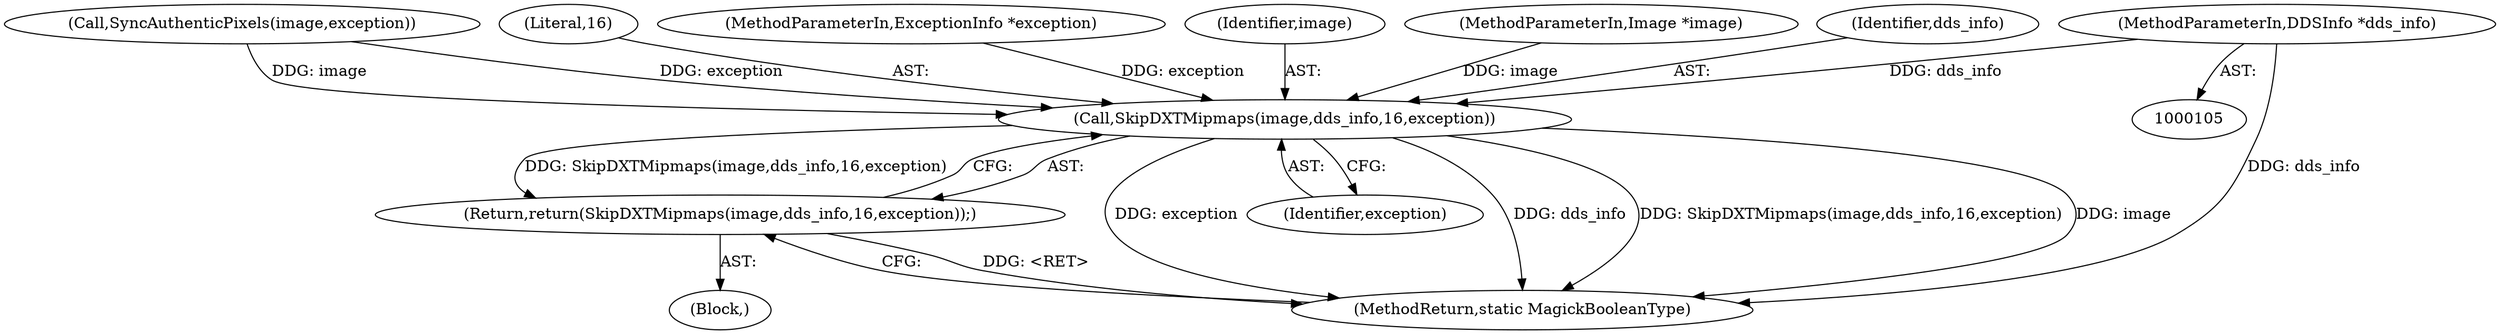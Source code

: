 digraph "0_ImageMagick_d7325bac173492b358417a0ad49fabad44447d52_2@pointer" {
"1000107" [label="(MethodParameterIn,DDSInfo *dds_info)"];
"1000407" [label="(Call,SkipDXTMipmaps(image,dds_info,16,exception))"];
"1000406" [label="(Return,return(SkipDXTMipmaps(image,dds_info,16,exception));)"];
"1000407" [label="(Call,SkipDXTMipmaps(image,dds_info,16,exception))"];
"1000400" [label="(Call,SyncAuthenticPixels(image,exception))"];
"1000109" [label="(Block,)"];
"1000410" [label="(Literal,16)"];
"1000108" [label="(MethodParameterIn,ExceptionInfo *exception)"];
"1000408" [label="(Identifier,image)"];
"1000406" [label="(Return,return(SkipDXTMipmaps(image,dds_info,16,exception));)"];
"1000106" [label="(MethodParameterIn,Image *image)"];
"1000411" [label="(Identifier,exception)"];
"1000412" [label="(MethodReturn,static MagickBooleanType)"];
"1000409" [label="(Identifier,dds_info)"];
"1000107" [label="(MethodParameterIn,DDSInfo *dds_info)"];
"1000107" -> "1000105"  [label="AST: "];
"1000107" -> "1000412"  [label="DDG: dds_info"];
"1000107" -> "1000407"  [label="DDG: dds_info"];
"1000407" -> "1000406"  [label="AST: "];
"1000407" -> "1000411"  [label="CFG: "];
"1000408" -> "1000407"  [label="AST: "];
"1000409" -> "1000407"  [label="AST: "];
"1000410" -> "1000407"  [label="AST: "];
"1000411" -> "1000407"  [label="AST: "];
"1000406" -> "1000407"  [label="CFG: "];
"1000407" -> "1000412"  [label="DDG: exception"];
"1000407" -> "1000412"  [label="DDG: dds_info"];
"1000407" -> "1000412"  [label="DDG: SkipDXTMipmaps(image,dds_info,16,exception)"];
"1000407" -> "1000412"  [label="DDG: image"];
"1000407" -> "1000406"  [label="DDG: SkipDXTMipmaps(image,dds_info,16,exception)"];
"1000400" -> "1000407"  [label="DDG: image"];
"1000400" -> "1000407"  [label="DDG: exception"];
"1000106" -> "1000407"  [label="DDG: image"];
"1000108" -> "1000407"  [label="DDG: exception"];
"1000406" -> "1000109"  [label="AST: "];
"1000412" -> "1000406"  [label="CFG: "];
"1000406" -> "1000412"  [label="DDG: <RET>"];
}

